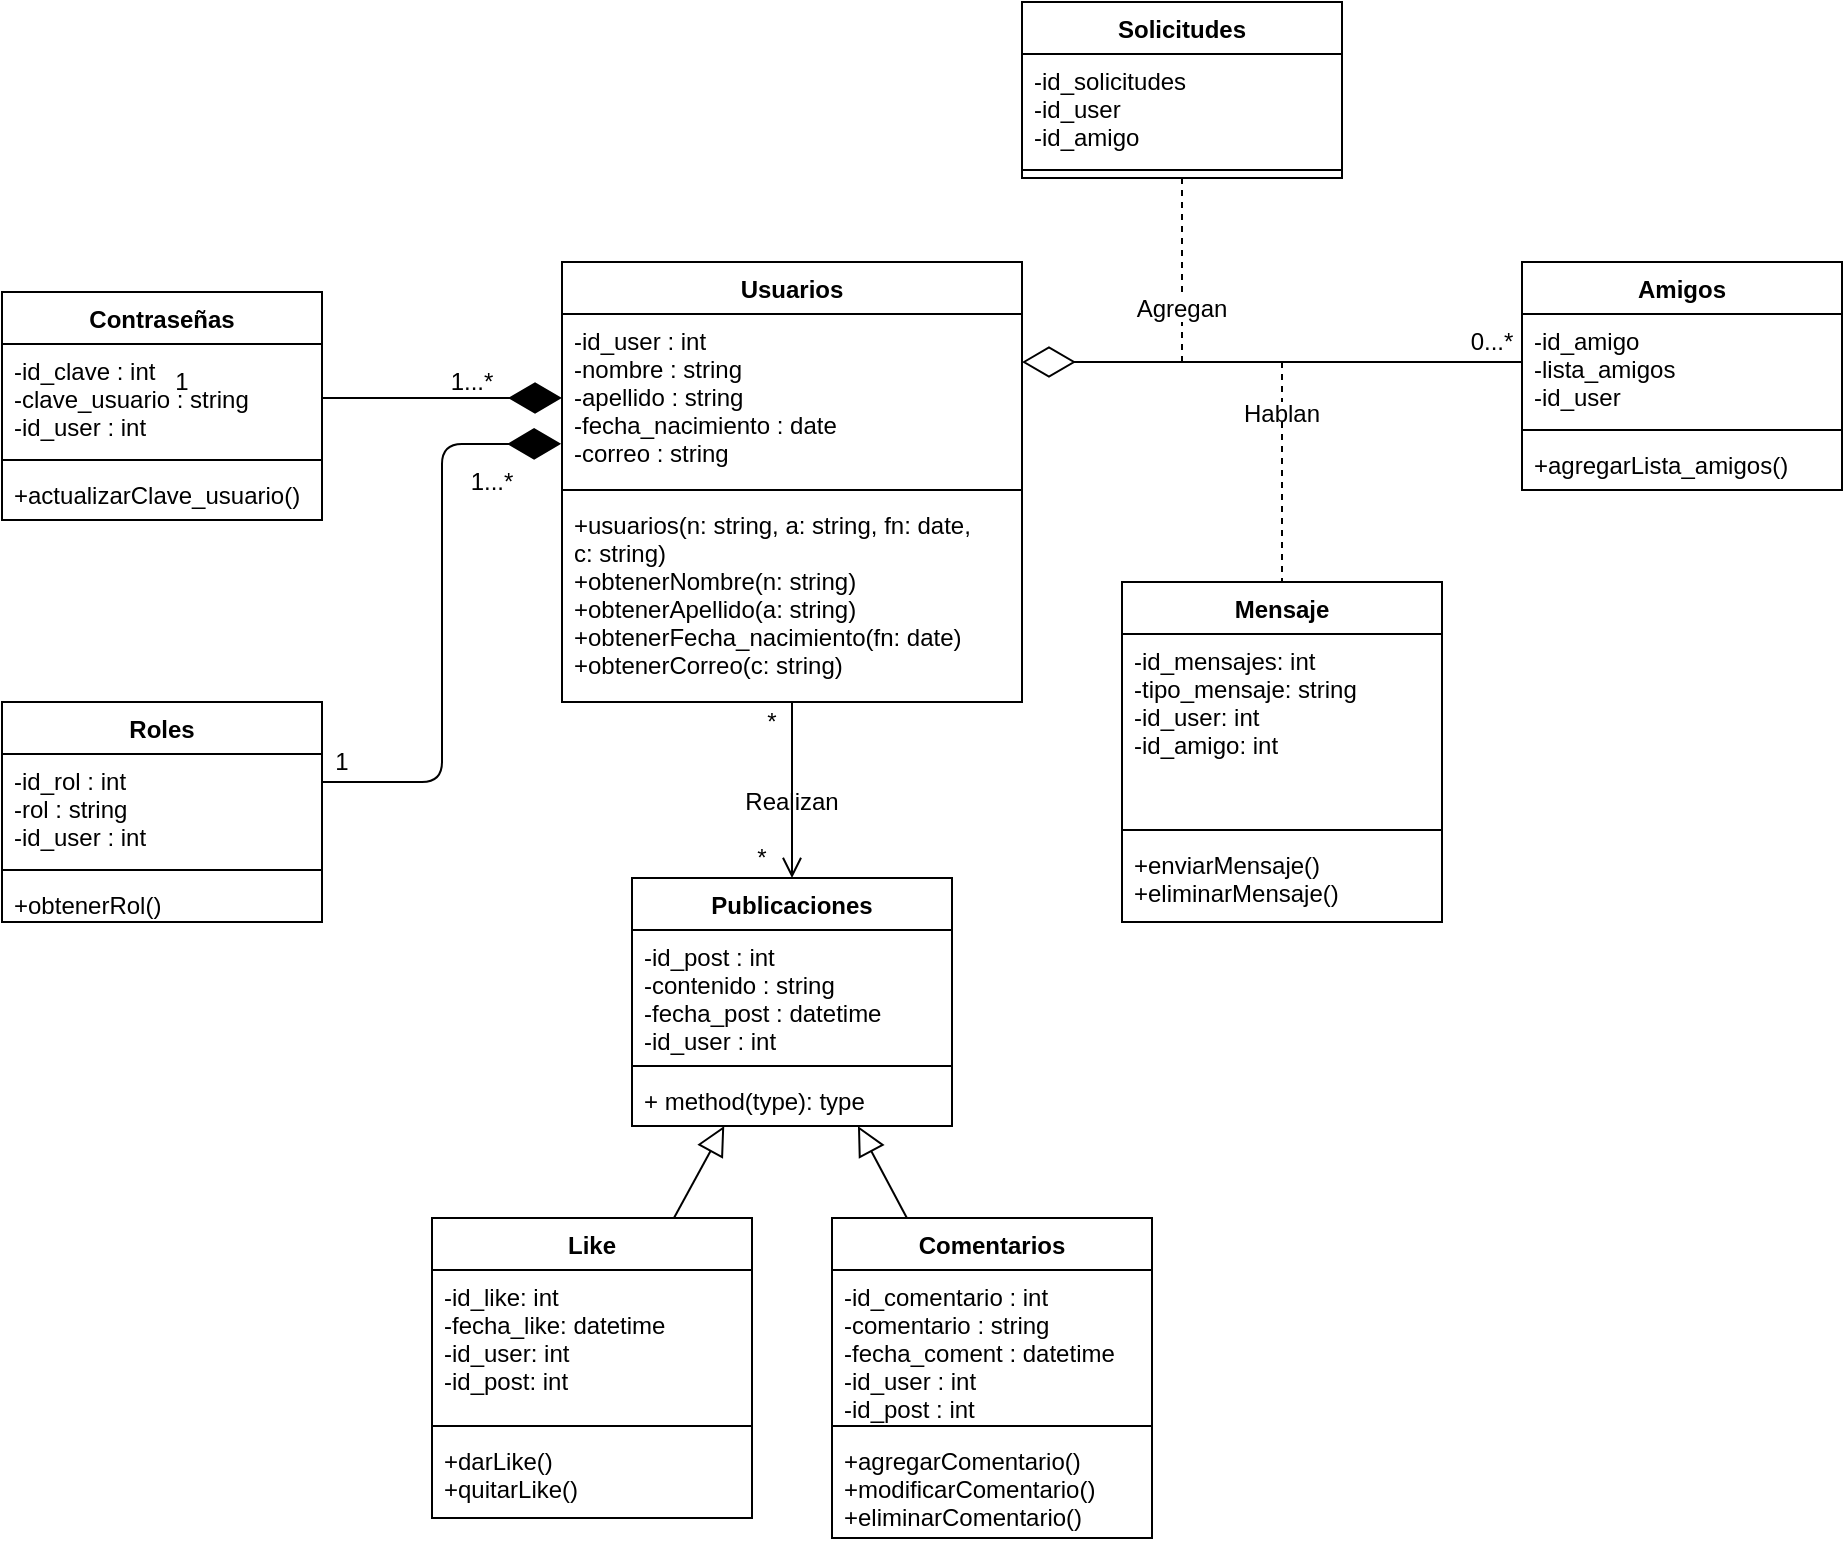 <mxfile version="15.3.0" type="device"><diagram id="gbHGtB0DX3zdodiAsOkb" name="Page-1"><mxGraphModel dx="1015" dy="1119" grid="1" gridSize="10" guides="1" tooltips="1" connect="1" arrows="1" fold="1" page="1" pageScale="1" pageWidth="827" pageHeight="1169" math="0" shadow="0"><root><mxCell id="0"/><mxCell id="1" parent="0"/><mxCell id="xCECLd2ZcFmVwKkAeRkf-1" value="Usuarios" style="swimlane;fontStyle=1;align=center;verticalAlign=top;childLayout=stackLayout;horizontal=1;startSize=26;horizontalStack=0;resizeParent=1;resizeParentMax=0;resizeLast=0;collapsible=1;marginBottom=0;" vertex="1" parent="1"><mxGeometry x="380" y="170" width="230" height="220" as="geometry"><mxRectangle x="334" y="160" width="80" height="26" as="alternateBounds"/></mxGeometry></mxCell><mxCell id="xCECLd2ZcFmVwKkAeRkf-2" value="-id_user : int&#10;-nombre : string&#10;-apellido : string&#10;-fecha_nacimiento : date&#10;-correo : string" style="text;strokeColor=none;fillColor=none;align=left;verticalAlign=top;spacingLeft=4;spacingRight=4;overflow=hidden;rotatable=0;points=[[0,0.5],[1,0.5]];portConstraint=eastwest;" vertex="1" parent="xCECLd2ZcFmVwKkAeRkf-1"><mxGeometry y="26" width="230" height="84" as="geometry"/></mxCell><mxCell id="xCECLd2ZcFmVwKkAeRkf-3" value="" style="line;strokeWidth=1;fillColor=none;align=left;verticalAlign=middle;spacingTop=-1;spacingLeft=3;spacingRight=3;rotatable=0;labelPosition=right;points=[];portConstraint=eastwest;" vertex="1" parent="xCECLd2ZcFmVwKkAeRkf-1"><mxGeometry y="110" width="230" height="8" as="geometry"/></mxCell><mxCell id="xCECLd2ZcFmVwKkAeRkf-4" value="+usuarios(n: string, a: string, fn: date,&#10;c: string)&#10;+obtenerNombre(n: string)&#10;+obtenerApellido(a: string)&#10;+obtenerFecha_nacimiento(fn: date)&#10;+obtenerCorreo(c: string)" style="text;strokeColor=none;fillColor=none;align=left;verticalAlign=top;spacingLeft=4;spacingRight=4;overflow=hidden;rotatable=0;points=[[0,0.5],[1,0.5]];portConstraint=eastwest;" vertex="1" parent="xCECLd2ZcFmVwKkAeRkf-1"><mxGeometry y="118" width="230" height="102" as="geometry"/></mxCell><mxCell id="xCECLd2ZcFmVwKkAeRkf-9" value="Contraseñas" style="swimlane;fontStyle=1;align=center;verticalAlign=top;childLayout=stackLayout;horizontal=1;startSize=26;horizontalStack=0;resizeParent=1;resizeParentMax=0;resizeLast=0;collapsible=1;marginBottom=0;" vertex="1" parent="1"><mxGeometry x="100" y="185" width="160" height="114" as="geometry"><mxRectangle x="60" y="250" width="100" height="26" as="alternateBounds"/></mxGeometry></mxCell><mxCell id="xCECLd2ZcFmVwKkAeRkf-10" value="-id_clave : int&#10;-clave_usuario : string&#10;-id_user : int" style="text;strokeColor=none;fillColor=none;align=left;verticalAlign=top;spacingLeft=4;spacingRight=4;overflow=hidden;rotatable=0;points=[[0,0.5],[1,0.5]];portConstraint=eastwest;" vertex="1" parent="xCECLd2ZcFmVwKkAeRkf-9"><mxGeometry y="26" width="160" height="54" as="geometry"/></mxCell><mxCell id="xCECLd2ZcFmVwKkAeRkf-11" value="" style="line;strokeWidth=1;fillColor=none;align=left;verticalAlign=middle;spacingTop=-1;spacingLeft=3;spacingRight=3;rotatable=0;labelPosition=right;points=[];portConstraint=eastwest;" vertex="1" parent="xCECLd2ZcFmVwKkAeRkf-9"><mxGeometry y="80" width="160" height="8" as="geometry"/></mxCell><mxCell id="xCECLd2ZcFmVwKkAeRkf-12" value="+actualizarClave_usuario()" style="text;strokeColor=none;fillColor=none;align=left;verticalAlign=top;spacingLeft=4;spacingRight=4;overflow=hidden;rotatable=0;points=[[0,0.5],[1,0.5]];portConstraint=eastwest;" vertex="1" parent="xCECLd2ZcFmVwKkAeRkf-9"><mxGeometry y="88" width="160" height="26" as="geometry"/></mxCell><mxCell id="xCECLd2ZcFmVwKkAeRkf-22" value="" style="endArrow=diamondThin;endFill=1;endSize=24;html=1;exitX=1;exitY=0.5;exitDx=0;exitDy=0;entryX=0;entryY=0.5;entryDx=0;entryDy=0;" edge="1" parent="1" source="xCECLd2ZcFmVwKkAeRkf-10" target="xCECLd2ZcFmVwKkAeRkf-2"><mxGeometry width="160" relative="1" as="geometry"><mxPoint x="270" y="480" as="sourcePoint"/><mxPoint x="340" y="200" as="targetPoint"/></mxGeometry></mxCell><mxCell id="xCECLd2ZcFmVwKkAeRkf-24" value="" style="endArrow=diamondThin;endFill=1;endSize=24;html=1;exitX=0;exitY=1;exitDx=0;exitDy=0;entryX=-0.002;entryY=0.773;entryDx=0;entryDy=0;entryPerimeter=0;" edge="1" parent="1" source="xCECLd2ZcFmVwKkAeRkf-28" target="xCECLd2ZcFmVwKkAeRkf-2"><mxGeometry width="160" relative="1" as="geometry"><mxPoint x="360" y="340" as="sourcePoint"/><mxPoint x="320" y="280" as="targetPoint"/><Array as="points"><mxPoint x="320" y="430"/><mxPoint x="320" y="261"/></Array></mxGeometry></mxCell><mxCell id="xCECLd2ZcFmVwKkAeRkf-28" value="1" style="text;html=1;strokeColor=none;fillColor=none;align=center;verticalAlign=middle;whiteSpace=wrap;rounded=0;" vertex="1" parent="1"><mxGeometry x="260" y="410" width="20" height="20" as="geometry"/></mxCell><mxCell id="xCECLd2ZcFmVwKkAeRkf-29" value="1...*" style="text;html=1;strokeColor=none;fillColor=none;align=center;verticalAlign=middle;whiteSpace=wrap;rounded=0;" vertex="1" parent="1"><mxGeometry x="330" y="270" width="30" height="20" as="geometry"/></mxCell><mxCell id="xCECLd2ZcFmVwKkAeRkf-30" value="1" style="text;html=1;strokeColor=none;fillColor=none;align=center;verticalAlign=middle;whiteSpace=wrap;rounded=0;" vertex="1" parent="1"><mxGeometry x="180" y="220" width="20" height="20" as="geometry"/></mxCell><mxCell id="xCECLd2ZcFmVwKkAeRkf-31" value="1...*" style="text;html=1;strokeColor=none;fillColor=none;align=center;verticalAlign=middle;whiteSpace=wrap;rounded=0;" vertex="1" parent="1"><mxGeometry x="320" y="220" width="30" height="20" as="geometry"/></mxCell><mxCell id="xCECLd2ZcFmVwKkAeRkf-35" value="Amigos" style="swimlane;fontStyle=1;align=center;verticalAlign=top;childLayout=stackLayout;horizontal=1;startSize=26;horizontalStack=0;resizeParent=1;resizeParentMax=0;resizeLast=0;collapsible=1;marginBottom=0;" vertex="1" parent="1"><mxGeometry x="860" y="170" width="160" height="114" as="geometry"/></mxCell><mxCell id="xCECLd2ZcFmVwKkAeRkf-36" value="-id_amigo&#10;-lista_amigos&#10;-id_user" style="text;strokeColor=none;fillColor=none;align=left;verticalAlign=top;spacingLeft=4;spacingRight=4;overflow=hidden;rotatable=0;points=[[0,0.5],[1,0.5]];portConstraint=eastwest;" vertex="1" parent="xCECLd2ZcFmVwKkAeRkf-35"><mxGeometry y="26" width="160" height="54" as="geometry"/></mxCell><mxCell id="xCECLd2ZcFmVwKkAeRkf-37" value="" style="line;strokeWidth=1;fillColor=none;align=left;verticalAlign=middle;spacingTop=-1;spacingLeft=3;spacingRight=3;rotatable=0;labelPosition=right;points=[];portConstraint=eastwest;" vertex="1" parent="xCECLd2ZcFmVwKkAeRkf-35"><mxGeometry y="80" width="160" height="8" as="geometry"/></mxCell><mxCell id="xCECLd2ZcFmVwKkAeRkf-38" value="+agregarLista_amigos()" style="text;strokeColor=none;fillColor=none;align=left;verticalAlign=top;spacingLeft=4;spacingRight=4;overflow=hidden;rotatable=0;points=[[0,0.5],[1,0.5]];portConstraint=eastwest;" vertex="1" parent="xCECLd2ZcFmVwKkAeRkf-35"><mxGeometry y="88" width="160" height="26" as="geometry"/></mxCell><mxCell id="xCECLd2ZcFmVwKkAeRkf-39" value="Publicaciones" style="swimlane;fontStyle=1;align=center;verticalAlign=top;childLayout=stackLayout;horizontal=1;startSize=26;horizontalStack=0;resizeParent=1;resizeParentMax=0;resizeLast=0;collapsible=1;marginBottom=0;" vertex="1" parent="1"><mxGeometry x="415" y="478" width="160" height="124" as="geometry"/></mxCell><mxCell id="xCECLd2ZcFmVwKkAeRkf-40" value="-id_post : int&#10;-contenido : string&#10;-fecha_post : datetime&#10;-id_user : int" style="text;strokeColor=none;fillColor=none;align=left;verticalAlign=top;spacingLeft=4;spacingRight=4;overflow=hidden;rotatable=0;points=[[0,0.5],[1,0.5]];portConstraint=eastwest;" vertex="1" parent="xCECLd2ZcFmVwKkAeRkf-39"><mxGeometry y="26" width="160" height="64" as="geometry"/></mxCell><mxCell id="xCECLd2ZcFmVwKkAeRkf-41" value="" style="line;strokeWidth=1;fillColor=none;align=left;verticalAlign=middle;spacingTop=-1;spacingLeft=3;spacingRight=3;rotatable=0;labelPosition=right;points=[];portConstraint=eastwest;" vertex="1" parent="xCECLd2ZcFmVwKkAeRkf-39"><mxGeometry y="90" width="160" height="8" as="geometry"/></mxCell><mxCell id="xCECLd2ZcFmVwKkAeRkf-42" value="+ method(type): type" style="text;strokeColor=none;fillColor=none;align=left;verticalAlign=top;spacingLeft=4;spacingRight=4;overflow=hidden;rotatable=0;points=[[0,0.5],[1,0.5]];portConstraint=eastwest;" vertex="1" parent="xCECLd2ZcFmVwKkAeRkf-39"><mxGeometry y="98" width="160" height="26" as="geometry"/></mxCell><mxCell id="xCECLd2ZcFmVwKkAeRkf-47" value="Comentarios" style="swimlane;fontStyle=1;align=center;verticalAlign=top;childLayout=stackLayout;horizontal=1;startSize=26;horizontalStack=0;resizeParent=1;resizeParentMax=0;resizeLast=0;collapsible=1;marginBottom=0;" vertex="1" parent="1"><mxGeometry x="515" y="648" width="160" height="160" as="geometry"/></mxCell><mxCell id="xCECLd2ZcFmVwKkAeRkf-48" value="-id_comentario : int&#10;-comentario : string&#10;-fecha_coment : datetime&#10;-id_user : int&#10;-id_post : int" style="text;strokeColor=none;fillColor=none;align=left;verticalAlign=top;spacingLeft=4;spacingRight=4;overflow=hidden;rotatable=0;points=[[0,0.5],[1,0.5]];portConstraint=eastwest;" vertex="1" parent="xCECLd2ZcFmVwKkAeRkf-47"><mxGeometry y="26" width="160" height="74" as="geometry"/></mxCell><mxCell id="xCECLd2ZcFmVwKkAeRkf-49" value="" style="line;strokeWidth=1;fillColor=none;align=left;verticalAlign=middle;spacingTop=-1;spacingLeft=3;spacingRight=3;rotatable=0;labelPosition=right;points=[];portConstraint=eastwest;" vertex="1" parent="xCECLd2ZcFmVwKkAeRkf-47"><mxGeometry y="100" width="160" height="8" as="geometry"/></mxCell><mxCell id="xCECLd2ZcFmVwKkAeRkf-50" value="+agregarComentario()&#10;+modificarComentario()&#10;+eliminarComentario()" style="text;strokeColor=none;fillColor=none;align=left;verticalAlign=top;spacingLeft=4;spacingRight=4;overflow=hidden;rotatable=0;points=[[0,0.5],[1,0.5]];portConstraint=eastwest;" vertex="1" parent="xCECLd2ZcFmVwKkAeRkf-47"><mxGeometry y="108" width="160" height="52" as="geometry"/></mxCell><mxCell id="xCECLd2ZcFmVwKkAeRkf-54" value="" style="html=1;endSize=12;endArrow=block;endFill=0;" edge="1" parent="1" source="xCECLd2ZcFmVwKkAeRkf-100" target="xCECLd2ZcFmVwKkAeRkf-39"><mxGeometry width="160" relative="1" as="geometry"><mxPoint x="430.714" y="648" as="sourcePoint"/><mxPoint x="645" y="498" as="targetPoint"/></mxGeometry></mxCell><mxCell id="xCECLd2ZcFmVwKkAeRkf-56" value="" style="html=1;endSize=12;endArrow=block;endFill=0;" edge="1" parent="1" source="xCECLd2ZcFmVwKkAeRkf-47" target="xCECLd2ZcFmVwKkAeRkf-39"><mxGeometry width="160" relative="1" as="geometry"><mxPoint x="485" y="498" as="sourcePoint"/><mxPoint x="645" y="498" as="targetPoint"/></mxGeometry></mxCell><mxCell id="xCECLd2ZcFmVwKkAeRkf-57" value="" style="endArrow=open;startArrow=none;endFill=0;startFill=0;endSize=8;html=1;verticalAlign=bottom;labelBackgroundColor=none;strokeWidth=1;" edge="1" parent="1" source="xCECLd2ZcFmVwKkAeRkf-1" target="xCECLd2ZcFmVwKkAeRkf-39"><mxGeometry width="160" relative="1" as="geometry"><mxPoint x="495" y="370" as="sourcePoint"/><mxPoint x="610" y="470" as="targetPoint"/></mxGeometry></mxCell><mxCell id="xCECLd2ZcFmVwKkAeRkf-58" value="Realizan" style="text;html=1;strokeColor=none;fillColor=none;align=center;verticalAlign=middle;whiteSpace=wrap;rounded=0;" vertex="1" parent="1"><mxGeometry x="475" y="430" width="40" height="20" as="geometry"/></mxCell><mxCell id="xCECLd2ZcFmVwKkAeRkf-62" value="*" style="text;html=1;strokeColor=none;fillColor=none;align=center;verticalAlign=middle;whiteSpace=wrap;rounded=0;" vertex="1" parent="1"><mxGeometry x="475" y="390" width="20" height="20" as="geometry"/></mxCell><mxCell id="xCECLd2ZcFmVwKkAeRkf-63" value="*" style="text;html=1;strokeColor=none;fillColor=none;align=center;verticalAlign=middle;whiteSpace=wrap;rounded=0;" vertex="1" parent="1"><mxGeometry x="470" y="458" width="20" height="20" as="geometry"/></mxCell><mxCell id="xCECLd2ZcFmVwKkAeRkf-69" value="Solicitudes" style="swimlane;fontStyle=1;align=center;verticalAlign=top;childLayout=stackLayout;horizontal=1;startSize=26;horizontalStack=0;resizeParent=1;resizeParentMax=0;resizeLast=0;collapsible=1;marginBottom=0;" vertex="1" parent="1"><mxGeometry x="610" y="40" width="160" height="88" as="geometry"/></mxCell><mxCell id="xCECLd2ZcFmVwKkAeRkf-70" value="-id_solicitudes&#10;-id_user&#10;-id_amigo" style="text;strokeColor=none;fillColor=none;align=left;verticalAlign=top;spacingLeft=4;spacingRight=4;overflow=hidden;rotatable=0;points=[[0,0.5],[1,0.5]];portConstraint=eastwest;" vertex="1" parent="xCECLd2ZcFmVwKkAeRkf-69"><mxGeometry y="26" width="160" height="54" as="geometry"/></mxCell><mxCell id="xCECLd2ZcFmVwKkAeRkf-71" value="" style="line;strokeWidth=1;fillColor=none;align=left;verticalAlign=middle;spacingTop=-1;spacingLeft=3;spacingRight=3;rotatable=0;labelPosition=right;points=[];portConstraint=eastwest;" vertex="1" parent="xCECLd2ZcFmVwKkAeRkf-69"><mxGeometry y="80" width="160" height="8" as="geometry"/></mxCell><mxCell id="xCECLd2ZcFmVwKkAeRkf-77" value="Roles" style="swimlane;fontStyle=1;align=center;verticalAlign=top;childLayout=stackLayout;horizontal=1;startSize=26;horizontalStack=0;resizeParent=1;resizeParentMax=0;resizeLast=0;collapsible=1;marginBottom=0;" vertex="1" parent="1"><mxGeometry x="100" y="390" width="160" height="110" as="geometry"><mxRectangle x="60" y="250" width="100" height="26" as="alternateBounds"/></mxGeometry></mxCell><mxCell id="xCECLd2ZcFmVwKkAeRkf-78" value="-id_rol : int&#10;-rol : string&#10;-id_user : int" style="text;strokeColor=none;fillColor=none;align=left;verticalAlign=top;spacingLeft=4;spacingRight=4;overflow=hidden;rotatable=0;points=[[0,0.5],[1,0.5]];portConstraint=eastwest;" vertex="1" parent="xCECLd2ZcFmVwKkAeRkf-77"><mxGeometry y="26" width="160" height="54" as="geometry"/></mxCell><mxCell id="xCECLd2ZcFmVwKkAeRkf-79" value="" style="line;strokeWidth=1;fillColor=none;align=left;verticalAlign=middle;spacingTop=-1;spacingLeft=3;spacingRight=3;rotatable=0;labelPosition=right;points=[];portConstraint=eastwest;" vertex="1" parent="xCECLd2ZcFmVwKkAeRkf-77"><mxGeometry y="80" width="160" height="8" as="geometry"/></mxCell><mxCell id="xCECLd2ZcFmVwKkAeRkf-80" value="+obtenerRol()" style="text;strokeColor=none;fillColor=none;align=left;verticalAlign=top;spacingLeft=4;spacingRight=4;overflow=hidden;rotatable=0;points=[[0,0.5],[1,0.5]];portConstraint=eastwest;" vertex="1" parent="xCECLd2ZcFmVwKkAeRkf-77"><mxGeometry y="88" width="160" height="22" as="geometry"/></mxCell><mxCell id="xCECLd2ZcFmVwKkAeRkf-82" value="" style="endArrow=none;dashed=1;html=1;startArrow=none;" edge="1" parent="1" source="xCECLd2ZcFmVwKkAeRkf-73" target="xCECLd2ZcFmVwKkAeRkf-69"><mxGeometry width="50" height="50" relative="1" as="geometry"><mxPoint x="690" y="220" as="sourcePoint"/><mxPoint x="510" y="420" as="targetPoint"/></mxGeometry></mxCell><mxCell id="xCECLd2ZcFmVwKkAeRkf-89" value="0...*" style="text;html=1;strokeColor=none;fillColor=none;align=center;verticalAlign=middle;whiteSpace=wrap;rounded=0;" vertex="1" parent="1"><mxGeometry x="830" y="200" width="30" height="20" as="geometry"/></mxCell><mxCell id="xCECLd2ZcFmVwKkAeRkf-73" value="Agregan" style="text;align=center;fontStyle=0;verticalAlign=middle;spacingLeft=3;spacingRight=3;strokeColor=none;rotatable=0;points=[[0,0.5],[1,0.5]];portConstraint=eastwest;" vertex="1" parent="1"><mxGeometry x="650" y="185" width="80" height="15" as="geometry"/></mxCell><mxCell id="xCECLd2ZcFmVwKkAeRkf-90" value="" style="endArrow=none;dashed=1;html=1;" edge="1" parent="1" target="xCECLd2ZcFmVwKkAeRkf-73"><mxGeometry width="50" height="50" relative="1" as="geometry"><mxPoint x="690" y="220.0" as="sourcePoint"/><mxPoint x="690" y="126" as="targetPoint"/></mxGeometry></mxCell><mxCell id="xCECLd2ZcFmVwKkAeRkf-91" value="Mensaje" style="swimlane;fontStyle=1;align=center;verticalAlign=top;childLayout=stackLayout;horizontal=1;startSize=26;horizontalStack=0;resizeParent=1;resizeParentMax=0;resizeLast=0;collapsible=1;marginBottom=0;" vertex="1" parent="1"><mxGeometry x="660" y="330" width="160" height="170" as="geometry"/></mxCell><mxCell id="xCECLd2ZcFmVwKkAeRkf-92" value="-id_mensajes: int&#10;-tipo_mensaje: string&#10;-id_user: int&#10;-id_amigo: int" style="text;strokeColor=none;fillColor=none;align=left;verticalAlign=top;spacingLeft=4;spacingRight=4;overflow=hidden;rotatable=0;points=[[0,0.5],[1,0.5]];portConstraint=eastwest;" vertex="1" parent="xCECLd2ZcFmVwKkAeRkf-91"><mxGeometry y="26" width="160" height="94" as="geometry"/></mxCell><mxCell id="xCECLd2ZcFmVwKkAeRkf-93" value="" style="line;strokeWidth=1;fillColor=none;align=left;verticalAlign=middle;spacingTop=-1;spacingLeft=3;spacingRight=3;rotatable=0;labelPosition=right;points=[];portConstraint=eastwest;" vertex="1" parent="xCECLd2ZcFmVwKkAeRkf-91"><mxGeometry y="120" width="160" height="8" as="geometry"/></mxCell><mxCell id="xCECLd2ZcFmVwKkAeRkf-94" value="+enviarMensaje()&#10;+eliminarMensaje()" style="text;strokeColor=none;fillColor=none;align=left;verticalAlign=top;spacingLeft=4;spacingRight=4;overflow=hidden;rotatable=0;points=[[0,0.5],[1,0.5]];portConstraint=eastwest;" vertex="1" parent="xCECLd2ZcFmVwKkAeRkf-91"><mxGeometry y="128" width="160" height="42" as="geometry"/></mxCell><mxCell id="xCECLd2ZcFmVwKkAeRkf-95" value="" style="endArrow=none;dashed=1;html=1;startArrow=none;entryX=0.5;entryY=0;entryDx=0;entryDy=0;" edge="1" parent="1" source="xCECLd2ZcFmVwKkAeRkf-96" target="xCECLd2ZcFmVwKkAeRkf-91"><mxGeometry width="50" height="50" relative="1" as="geometry"><mxPoint x="740" y="220" as="sourcePoint"/><mxPoint x="690" y="280" as="targetPoint"/><Array as="points"/></mxGeometry></mxCell><mxCell id="xCECLd2ZcFmVwKkAeRkf-96" value="Hablan" style="text;align=center;fontStyle=0;verticalAlign=middle;spacingLeft=3;spacingRight=3;strokeColor=none;rotatable=0;points=[[0,0.5],[1,0.5]];portConstraint=eastwest;" vertex="1" parent="1"><mxGeometry x="700" y="240" width="80" height="10" as="geometry"/></mxCell><mxCell id="xCECLd2ZcFmVwKkAeRkf-97" value="" style="endArrow=none;dashed=1;html=1;startArrow=none;" edge="1" parent="1" target="xCECLd2ZcFmVwKkAeRkf-96"><mxGeometry width="50" height="50" relative="1" as="geometry"><mxPoint x="740" y="220" as="sourcePoint"/><mxPoint x="750" y="340" as="targetPoint"/><Array as="points"/></mxGeometry></mxCell><mxCell id="xCECLd2ZcFmVwKkAeRkf-99" value="" style="endArrow=diamondThin;endFill=0;endSize=24;html=1;exitX=1;exitY=1;exitDx=0;exitDy=0;" edge="1" parent="1" source="xCECLd2ZcFmVwKkAeRkf-89" target="xCECLd2ZcFmVwKkAeRkf-1"><mxGeometry width="160" relative="1" as="geometry"><mxPoint x="650" y="220" as="sourcePoint"/><mxPoint x="810" y="220" as="targetPoint"/><Array as="points"><mxPoint x="610" y="220"/></Array></mxGeometry></mxCell><mxCell id="xCECLd2ZcFmVwKkAeRkf-100" value="Like" style="swimlane;fontStyle=1;align=center;verticalAlign=top;childLayout=stackLayout;horizontal=1;startSize=26;horizontalStack=0;resizeParent=1;resizeParentMax=0;resizeLast=0;collapsible=1;marginBottom=0;" vertex="1" parent="1"><mxGeometry x="315" y="648" width="160" height="150" as="geometry"/></mxCell><mxCell id="xCECLd2ZcFmVwKkAeRkf-101" value="-id_like: int&#10;-fecha_like: datetime&#10;-id_user: int&#10;-id_post: int" style="text;strokeColor=none;fillColor=none;align=left;verticalAlign=top;spacingLeft=4;spacingRight=4;overflow=hidden;rotatable=0;points=[[0,0.5],[1,0.5]];portConstraint=eastwest;" vertex="1" parent="xCECLd2ZcFmVwKkAeRkf-100"><mxGeometry y="26" width="160" height="74" as="geometry"/></mxCell><mxCell id="xCECLd2ZcFmVwKkAeRkf-102" value="" style="line;strokeWidth=1;fillColor=none;align=left;verticalAlign=middle;spacingTop=-1;spacingLeft=3;spacingRight=3;rotatable=0;labelPosition=right;points=[];portConstraint=eastwest;" vertex="1" parent="xCECLd2ZcFmVwKkAeRkf-100"><mxGeometry y="100" width="160" height="8" as="geometry"/></mxCell><mxCell id="xCECLd2ZcFmVwKkAeRkf-103" value="+darLike()&#10;+quitarLike()" style="text;strokeColor=none;fillColor=none;align=left;verticalAlign=top;spacingLeft=4;spacingRight=4;overflow=hidden;rotatable=0;points=[[0,0.5],[1,0.5]];portConstraint=eastwest;" vertex="1" parent="xCECLd2ZcFmVwKkAeRkf-100"><mxGeometry y="108" width="160" height="42" as="geometry"/></mxCell></root></mxGraphModel></diagram></mxfile>